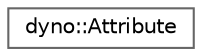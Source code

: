 digraph "Graphical Class Hierarchy"
{
 // LATEX_PDF_SIZE
  bgcolor="transparent";
  edge [fontname=Helvetica,fontsize=10,labelfontname=Helvetica,labelfontsize=10];
  node [fontname=Helvetica,fontsize=10,shape=box,height=0.2,width=0.4];
  rankdir="LR";
  Node0 [id="Node000000",label="dyno::Attribute",height=0.2,width=0.4,color="grey40", fillcolor="white", style="filled",URL="$classdyno_1_1_attribute.html",tooltip="particle attribute 0x00000000: [31-30]material; [29]motion; [28]Dynamic; [27-8]undefined yet,..."];
}
